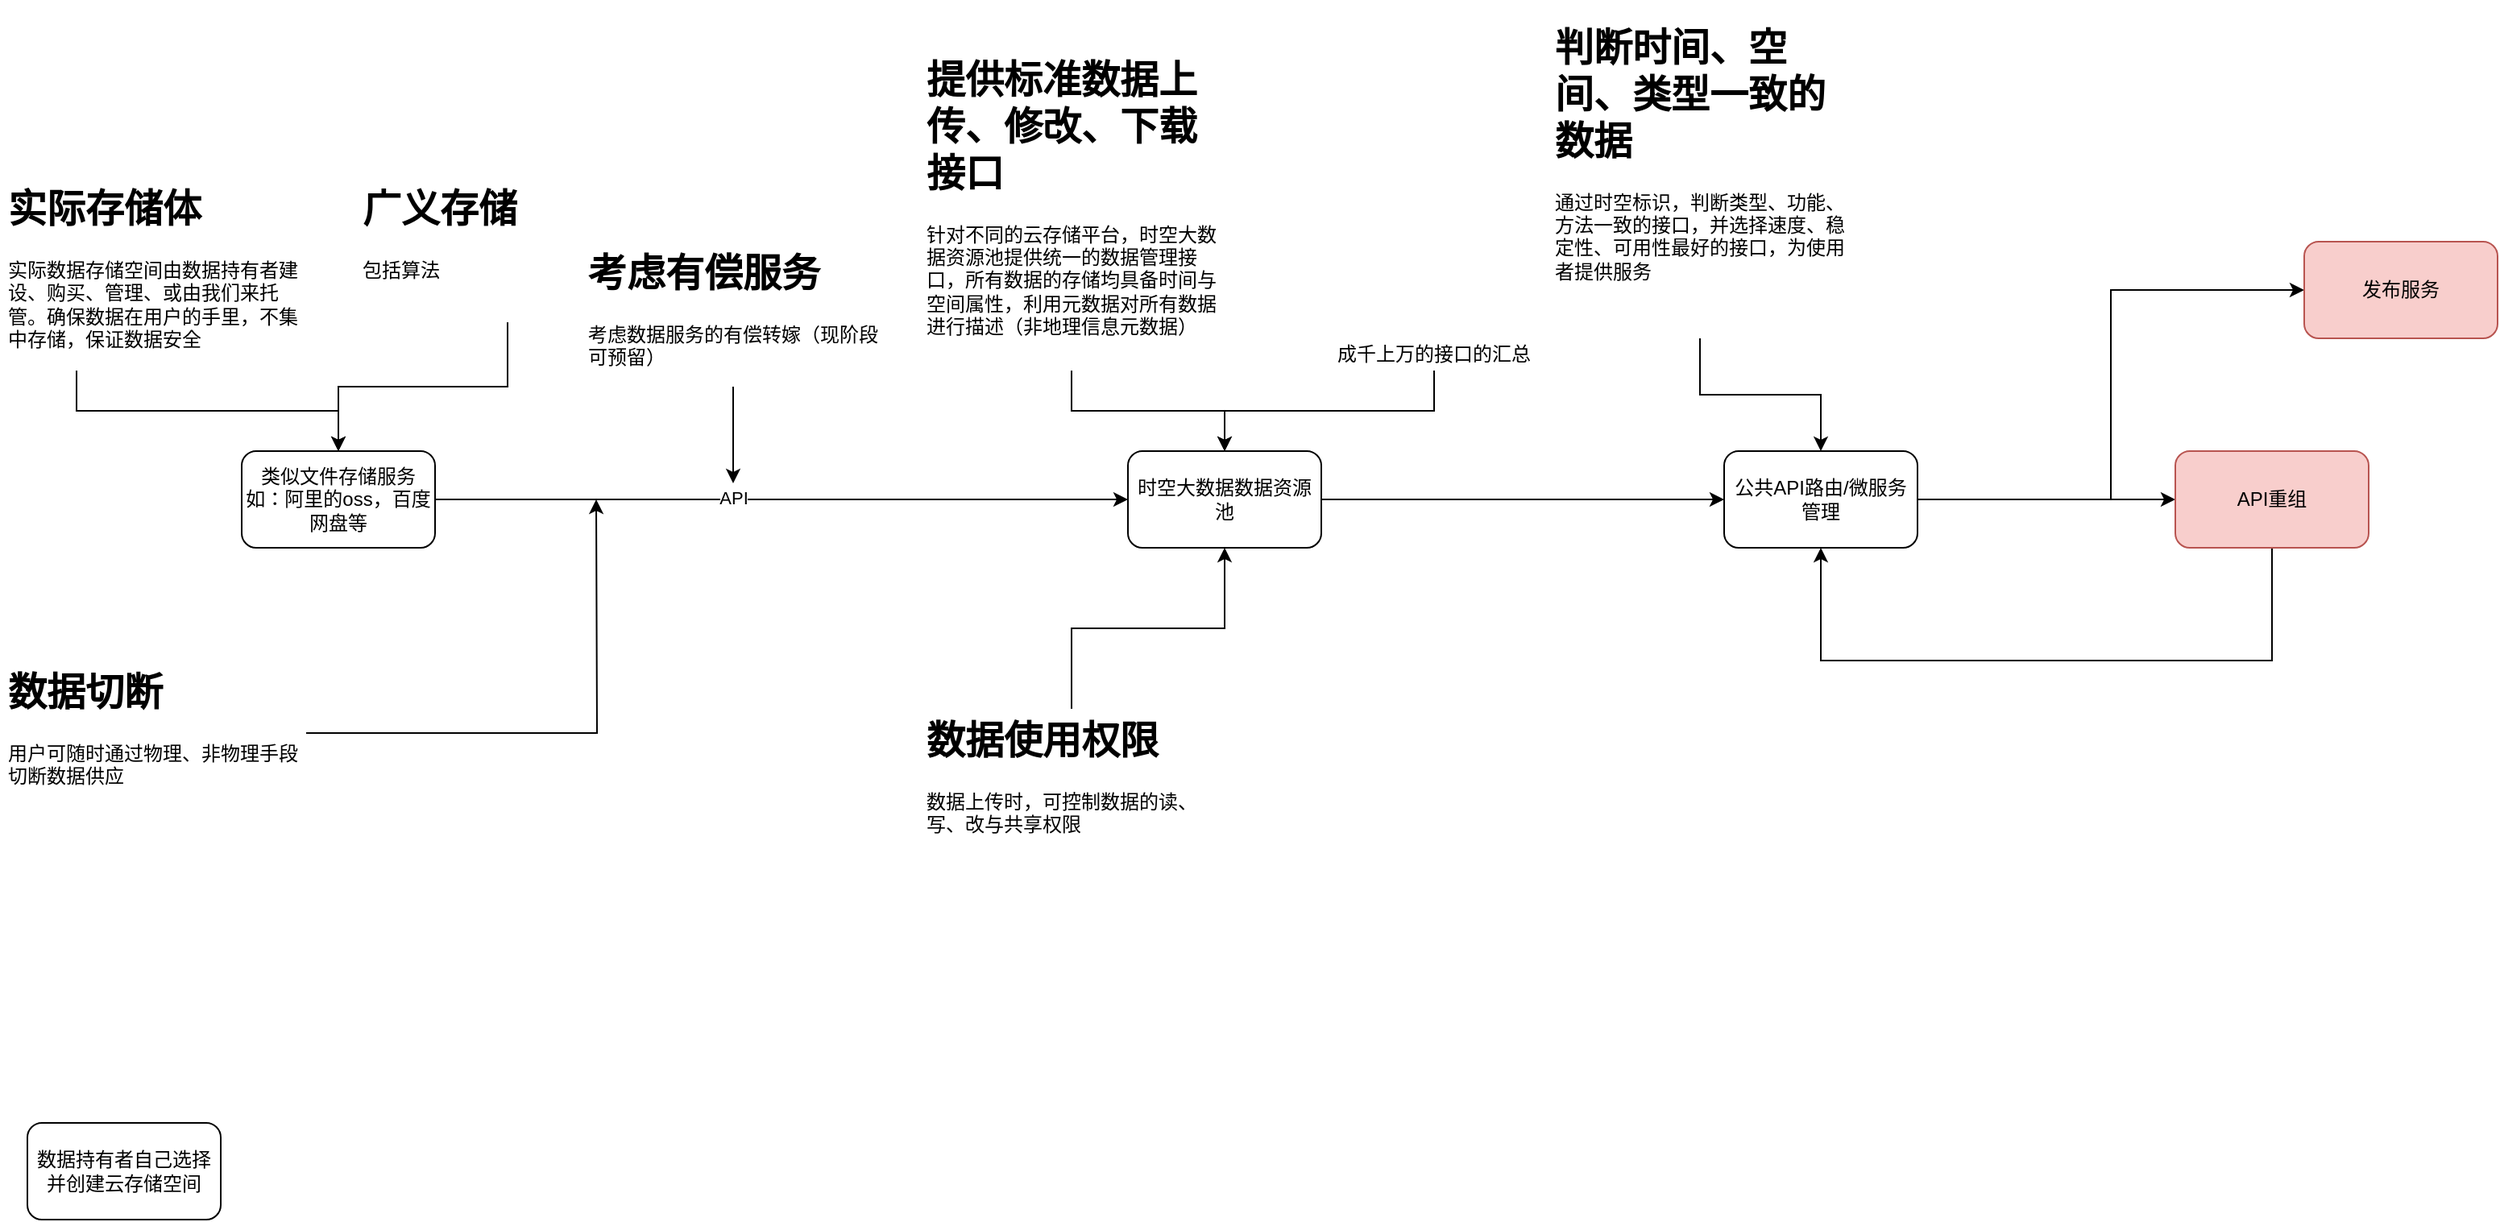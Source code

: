 <mxfile version="15.1.4" type="github">
  <diagram id="8f4IC6x40EGdw_nBkvUM" name="Page-1">
    <mxGraphModel dx="2012" dy="1831" grid="0" gridSize="10" guides="0" tooltips="1" connect="1" arrows="1" fold="1" page="1" pageScale="1" pageWidth="827" pageHeight="1169" math="0" shadow="0">
      <root>
        <mxCell id="0" />
        <mxCell id="1" parent="0" />
        <mxCell id="cHxjSx5LAsx3Hu0MT63w-3" style="edgeStyle=orthogonalEdgeStyle;rounded=0;orthogonalLoop=1;jettySize=auto;html=1;" parent="1" source="cHxjSx5LAsx3Hu0MT63w-1" target="cHxjSx5LAsx3Hu0MT63w-2" edge="1">
          <mxGeometry relative="1" as="geometry" />
        </mxCell>
        <mxCell id="cHxjSx5LAsx3Hu0MT63w-4" value="API" style="edgeLabel;html=1;align=center;verticalAlign=middle;resizable=0;points=[];" parent="cHxjSx5LAsx3Hu0MT63w-3" vertex="1" connectable="0">
          <mxGeometry x="-0.143" y="1" relative="1" as="geometry">
            <mxPoint as="offset" />
          </mxGeometry>
        </mxCell>
        <mxCell id="cHxjSx5LAsx3Hu0MT63w-1" value="类似文件存储服务&lt;br&gt;如：阿里的oss，百度网盘等" style="rounded=1;whiteSpace=wrap;html=1;" parent="1" vertex="1">
          <mxGeometry x="-130" y="210" width="120" height="60" as="geometry" />
        </mxCell>
        <mxCell id="cHxjSx5LAsx3Hu0MT63w-20" style="edgeStyle=orthogonalEdgeStyle;rounded=0;orthogonalLoop=1;jettySize=auto;html=1;" parent="1" source="cHxjSx5LAsx3Hu0MT63w-2" target="cHxjSx5LAsx3Hu0MT63w-19" edge="1">
          <mxGeometry relative="1" as="geometry" />
        </mxCell>
        <mxCell id="cHxjSx5LAsx3Hu0MT63w-2" value="时空大数据数据资源池" style="rounded=1;whiteSpace=wrap;html=1;" parent="1" vertex="1">
          <mxGeometry x="420" y="210" width="120" height="60" as="geometry" />
        </mxCell>
        <mxCell id="cHxjSx5LAsx3Hu0MT63w-7" style="edgeStyle=orthogonalEdgeStyle;rounded=0;orthogonalLoop=1;jettySize=auto;html=1;" parent="1" source="cHxjSx5LAsx3Hu0MT63w-6" target="cHxjSx5LAsx3Hu0MT63w-2" edge="1">
          <mxGeometry relative="1" as="geometry" />
        </mxCell>
        <mxCell id="cHxjSx5LAsx3Hu0MT63w-6" value="&lt;h1&gt;提供标准数据上传、修改、下载接口&lt;/h1&gt;&lt;p&gt;针对不同的云存储平台，时空大数据资源池提供统一的数据管理接口，所有数据的存储均具备时间与空间属性，利用元数据对所有数据进行描述（非地理信息元数据）&lt;/p&gt;" style="text;html=1;strokeColor=none;fillColor=none;spacing=5;spacingTop=-20;whiteSpace=wrap;overflow=hidden;rounded=0;" parent="1" vertex="1">
          <mxGeometry x="290" y="-40" width="190" height="200" as="geometry" />
        </mxCell>
        <mxCell id="cHxjSx5LAsx3Hu0MT63w-9" style="edgeStyle=orthogonalEdgeStyle;rounded=0;orthogonalLoop=1;jettySize=auto;html=1;exitX=0.25;exitY=1;exitDx=0;exitDy=0;" parent="1" source="cHxjSx5LAsx3Hu0MT63w-8" target="cHxjSx5LAsx3Hu0MT63w-1" edge="1">
          <mxGeometry relative="1" as="geometry" />
        </mxCell>
        <mxCell id="cHxjSx5LAsx3Hu0MT63w-8" value="&lt;h1&gt;实际存储体&lt;/h1&gt;&lt;p&gt;实际数据存储空间由数据持有者建设、购买、管理、或由我们来托管。确保数据在用户的手里，不集中存储，保证数据安全&lt;/p&gt;" style="text;html=1;strokeColor=none;fillColor=none;spacing=5;spacingTop=-20;whiteSpace=wrap;overflow=hidden;rounded=0;" parent="1" vertex="1">
          <mxGeometry x="-280" y="40" width="190" height="120" as="geometry" />
        </mxCell>
        <mxCell id="cHxjSx5LAsx3Hu0MT63w-11" style="edgeStyle=orthogonalEdgeStyle;rounded=0;orthogonalLoop=1;jettySize=auto;html=1;" parent="1" source="cHxjSx5LAsx3Hu0MT63w-10" target="cHxjSx5LAsx3Hu0MT63w-2" edge="1">
          <mxGeometry relative="1" as="geometry" />
        </mxCell>
        <mxCell id="cHxjSx5LAsx3Hu0MT63w-10" value="&lt;h1&gt;数据使用权限&lt;/h1&gt;&lt;p&gt;数据上传时，可控制数据的读、写、改与共享权限&lt;/p&gt;" style="text;html=1;strokeColor=none;fillColor=none;spacing=5;spacingTop=-20;whiteSpace=wrap;overflow=hidden;rounded=0;" parent="1" vertex="1">
          <mxGeometry x="290" y="370" width="190" height="120" as="geometry" />
        </mxCell>
        <mxCell id="cHxjSx5LAsx3Hu0MT63w-13" style="edgeStyle=orthogonalEdgeStyle;rounded=0;orthogonalLoop=1;jettySize=auto;html=1;" parent="1" source="cHxjSx5LAsx3Hu0MT63w-12" edge="1">
          <mxGeometry relative="1" as="geometry">
            <mxPoint x="90" y="240" as="targetPoint" />
          </mxGeometry>
        </mxCell>
        <mxCell id="cHxjSx5LAsx3Hu0MT63w-12" value="&lt;h1&gt;数据切断&lt;/h1&gt;&lt;p&gt;用户可随时通过物理、非物理手段切断数据供应&lt;/p&gt;" style="text;html=1;strokeColor=none;fillColor=none;spacing=5;spacingTop=-20;whiteSpace=wrap;overflow=hidden;rounded=0;" parent="1" vertex="1">
          <mxGeometry x="-280" y="340" width="190" height="90" as="geometry" />
        </mxCell>
        <mxCell id="cHxjSx5LAsx3Hu0MT63w-15" style="edgeStyle=orthogonalEdgeStyle;rounded=0;orthogonalLoop=1;jettySize=auto;html=1;" parent="1" source="cHxjSx5LAsx3Hu0MT63w-14" target="cHxjSx5LAsx3Hu0MT63w-1" edge="1">
          <mxGeometry relative="1" as="geometry" />
        </mxCell>
        <mxCell id="cHxjSx5LAsx3Hu0MT63w-14" value="&lt;h1&gt;广义存储&lt;/h1&gt;&lt;p&gt;包括算法&lt;/p&gt;" style="text;html=1;strokeColor=none;fillColor=none;spacing=5;spacingTop=-20;whiteSpace=wrap;overflow=hidden;rounded=0;" parent="1" vertex="1">
          <mxGeometry x="-60" y="40" width="190" height="90" as="geometry" />
        </mxCell>
        <mxCell id="cHxjSx5LAsx3Hu0MT63w-18" style="edgeStyle=orthogonalEdgeStyle;rounded=0;orthogonalLoop=1;jettySize=auto;html=1;entryX=0.5;entryY=0;entryDx=0;entryDy=0;" parent="1" source="cHxjSx5LAsx3Hu0MT63w-17" target="cHxjSx5LAsx3Hu0MT63w-2" edge="1">
          <mxGeometry relative="1" as="geometry" />
        </mxCell>
        <mxCell id="cHxjSx5LAsx3Hu0MT63w-17" value="成千上万的接口的汇总" style="text;html=1;strokeColor=none;fillColor=none;align=center;verticalAlign=middle;whiteSpace=wrap;rounded=0;" parent="1" vertex="1">
          <mxGeometry x="540" y="140" width="140" height="20" as="geometry" />
        </mxCell>
        <mxCell id="cHxjSx5LAsx3Hu0MT63w-26" style="edgeStyle=orthogonalEdgeStyle;rounded=0;orthogonalLoop=1;jettySize=auto;html=1;" parent="1" source="cHxjSx5LAsx3Hu0MT63w-19" target="cHxjSx5LAsx3Hu0MT63w-25" edge="1">
          <mxGeometry relative="1" as="geometry" />
        </mxCell>
        <mxCell id="cHxjSx5LAsx3Hu0MT63w-31" style="edgeStyle=orthogonalEdgeStyle;rounded=0;orthogonalLoop=1;jettySize=auto;html=1;entryX=0;entryY=0.5;entryDx=0;entryDy=0;" parent="1" source="cHxjSx5LAsx3Hu0MT63w-19" target="cHxjSx5LAsx3Hu0MT63w-30" edge="1">
          <mxGeometry relative="1" as="geometry" />
        </mxCell>
        <mxCell id="cHxjSx5LAsx3Hu0MT63w-19" value="公共API路由/微服务管理" style="rounded=1;whiteSpace=wrap;html=1;" parent="1" vertex="1">
          <mxGeometry x="790" y="210" width="120" height="60" as="geometry" />
        </mxCell>
        <mxCell id="cHxjSx5LAsx3Hu0MT63w-24" style="edgeStyle=orthogonalEdgeStyle;rounded=0;orthogonalLoop=1;jettySize=auto;html=1;" parent="1" source="cHxjSx5LAsx3Hu0MT63w-23" target="cHxjSx5LAsx3Hu0MT63w-19" edge="1">
          <mxGeometry relative="1" as="geometry" />
        </mxCell>
        <mxCell id="cHxjSx5LAsx3Hu0MT63w-23" value="&lt;h1&gt;判断时间、空间、类型一致的数据&lt;/h1&gt;&lt;p&gt;通过时空标识，判断类型、功能、方法一致的接口，并选择速度、稳定性、可用性最好的接口，为使用者提供服务&lt;/p&gt;" style="text;html=1;strokeColor=none;fillColor=none;spacing=5;spacingTop=-20;whiteSpace=wrap;overflow=hidden;rounded=0;" parent="1" vertex="1">
          <mxGeometry x="680" y="-60" width="190" height="200" as="geometry" />
        </mxCell>
        <mxCell id="cHxjSx5LAsx3Hu0MT63w-29" style="edgeStyle=orthogonalEdgeStyle;rounded=0;orthogonalLoop=1;jettySize=auto;html=1;entryX=0.5;entryY=1;entryDx=0;entryDy=0;exitX=0.5;exitY=1;exitDx=0;exitDy=0;" parent="1" source="cHxjSx5LAsx3Hu0MT63w-25" target="cHxjSx5LAsx3Hu0MT63w-19" edge="1">
          <mxGeometry relative="1" as="geometry">
            <Array as="points">
              <mxPoint x="1130" y="340" />
              <mxPoint x="850" y="340" />
            </Array>
          </mxGeometry>
        </mxCell>
        <mxCell id="cHxjSx5LAsx3Hu0MT63w-25" value="API重组" style="rounded=1;whiteSpace=wrap;html=1;fillColor=#f8cecc;strokeColor=#b85450;" parent="1" vertex="1">
          <mxGeometry x="1070" y="210" width="120" height="60" as="geometry" />
        </mxCell>
        <mxCell id="cHxjSx5LAsx3Hu0MT63w-30" value="发布服务" style="rounded=1;whiteSpace=wrap;html=1;fillColor=#f8cecc;strokeColor=#b85450;" parent="1" vertex="1">
          <mxGeometry x="1150" y="80" width="120" height="60" as="geometry" />
        </mxCell>
        <mxCell id="cHxjSx5LAsx3Hu0MT63w-34" style="edgeStyle=orthogonalEdgeStyle;rounded=0;orthogonalLoop=1;jettySize=auto;html=1;" parent="1" source="cHxjSx5LAsx3Hu0MT63w-33" edge="1">
          <mxGeometry relative="1" as="geometry">
            <mxPoint x="175" y="230" as="targetPoint" />
          </mxGeometry>
        </mxCell>
        <mxCell id="cHxjSx5LAsx3Hu0MT63w-33" value="&lt;h1&gt;考虑有偿服务&lt;/h1&gt;&lt;p&gt;考虑数据服务的有偿转嫁（现阶段可预留）&lt;/p&gt;" style="text;html=1;strokeColor=none;fillColor=none;spacing=5;spacingTop=-20;whiteSpace=wrap;overflow=hidden;rounded=0;" parent="1" vertex="1">
          <mxGeometry x="80" y="80" width="190" height="90" as="geometry" />
        </mxCell>
        <mxCell id="Q-wspTCD_tYuOhOlFXK1-1" value="数据持有者自己选择并创建云存储空间" style="rounded=1;whiteSpace=wrap;html=1;" vertex="1" parent="1">
          <mxGeometry x="-263" y="627" width="120" height="60" as="geometry" />
        </mxCell>
      </root>
    </mxGraphModel>
  </diagram>
</mxfile>
